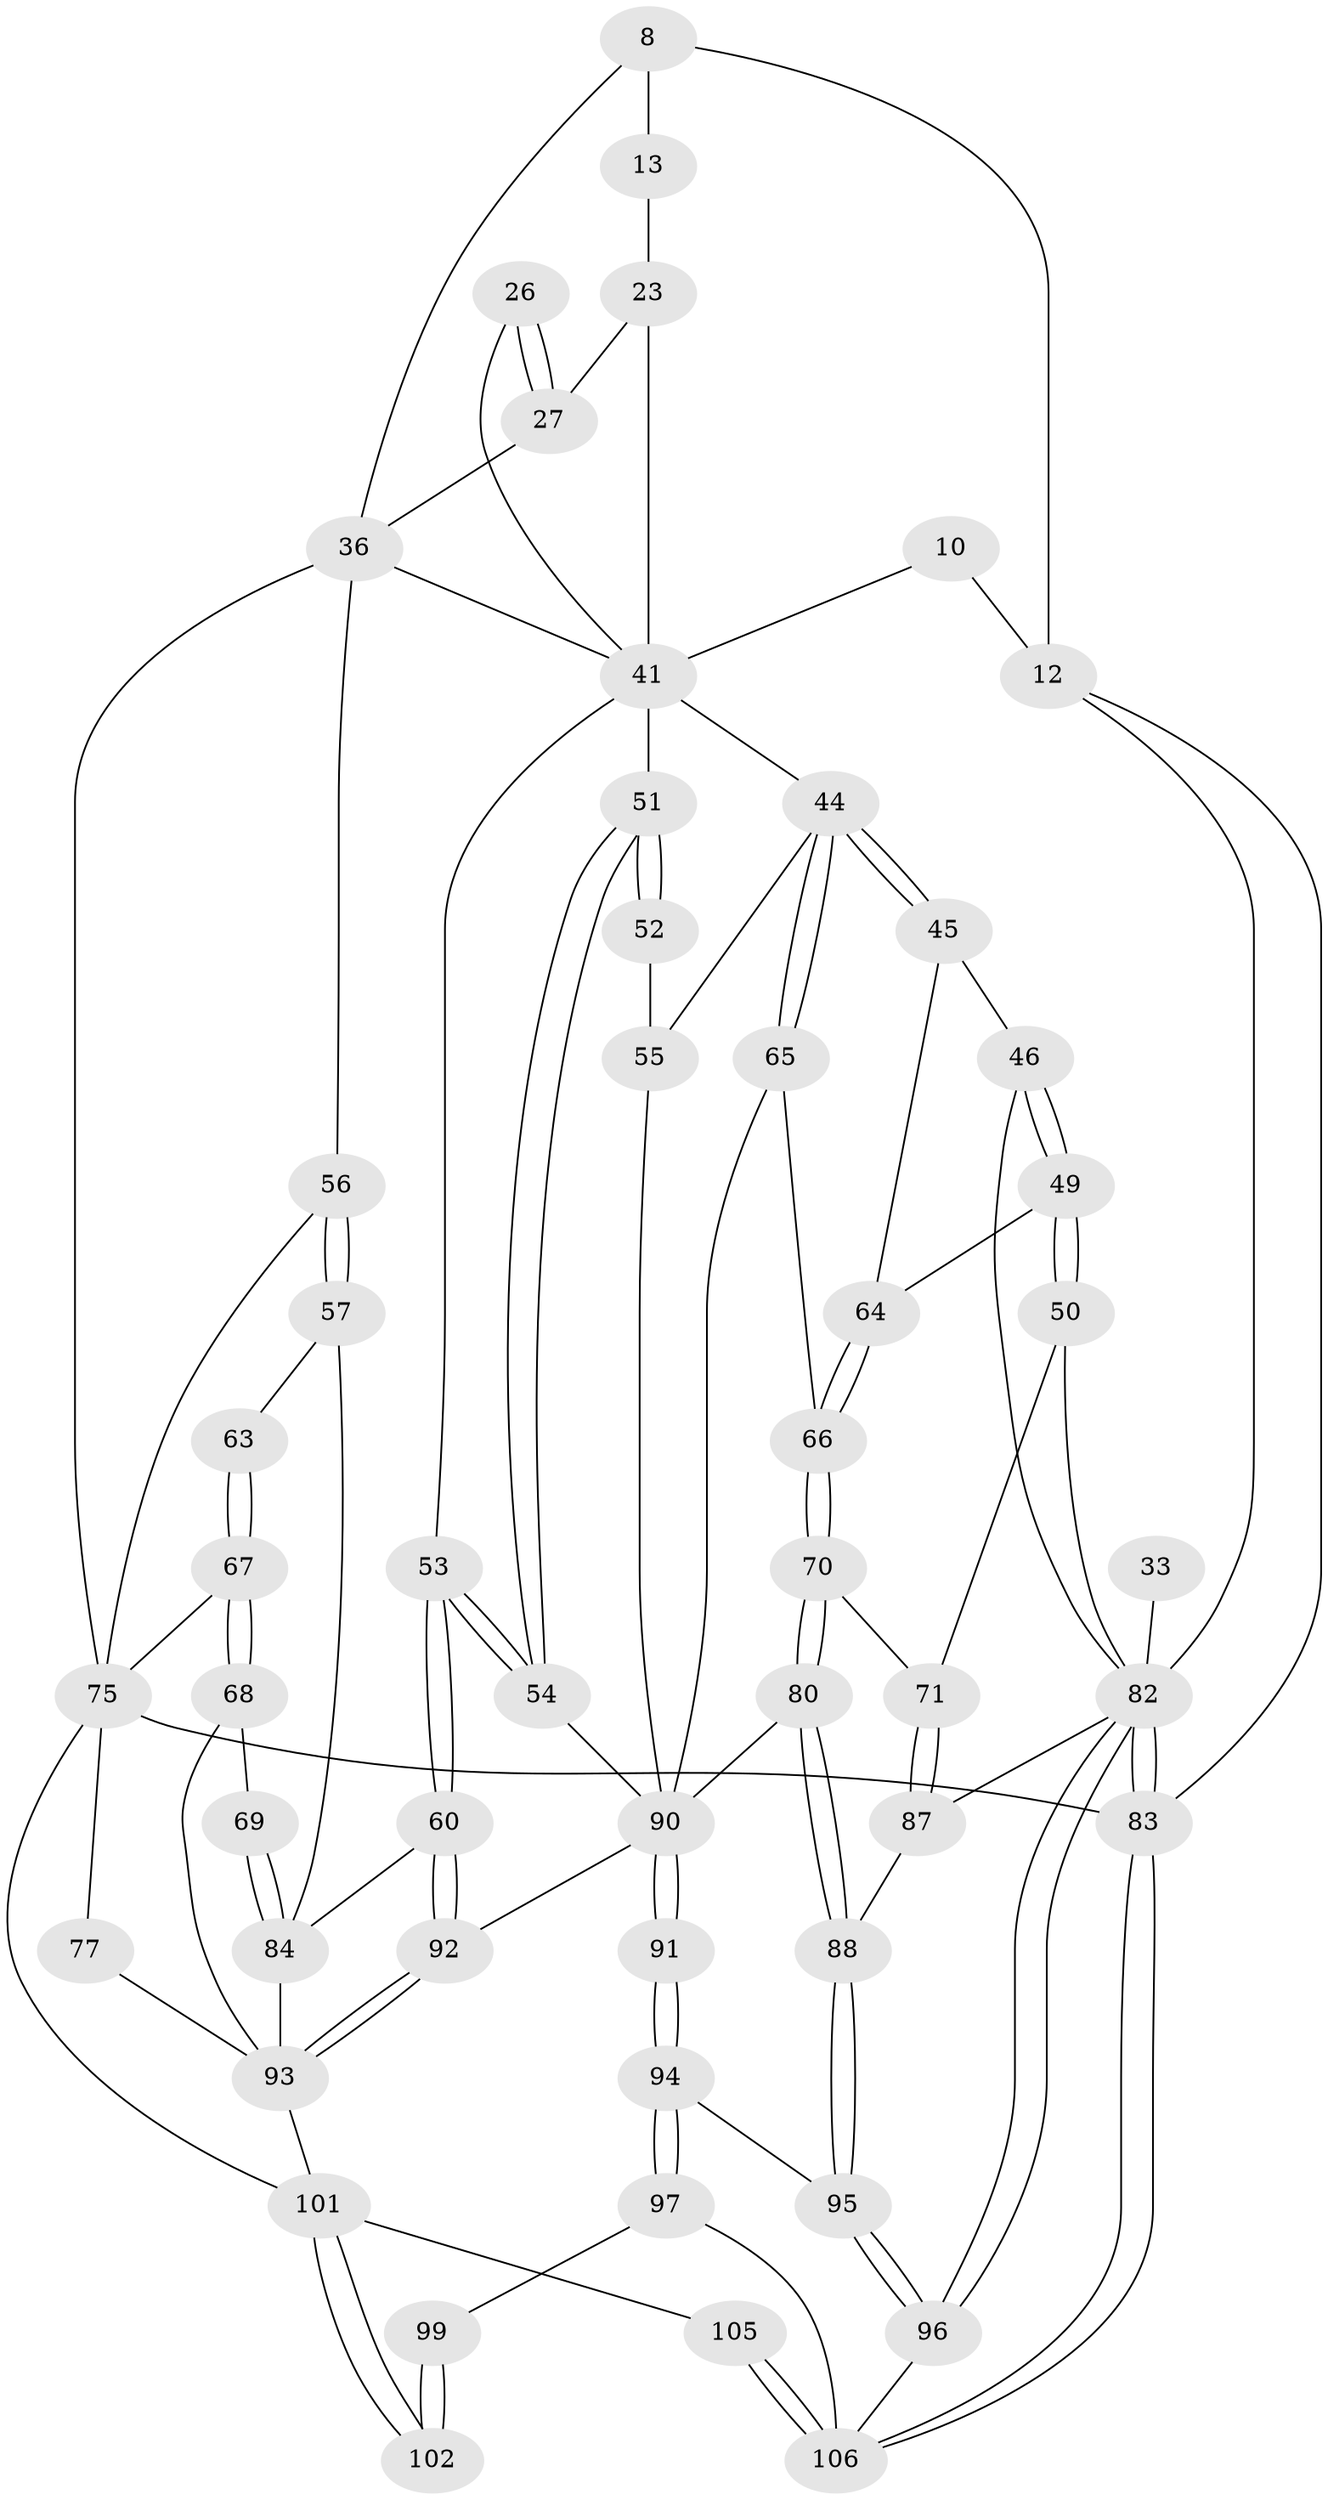 // original degree distribution, {3: 0.03773584905660377, 4: 0.20754716981132076, 5: 0.5283018867924528, 6: 0.22641509433962265}
// Generated by graph-tools (version 1.1) at 2025/00/03/09/25 05:00:29]
// undirected, 53 vertices, 116 edges
graph export_dot {
graph [start="1"]
  node [color=gray90,style=filled];
  8 [pos="+0.46528252707825546+0.11434948270829738",super="+2"];
  10 [pos="+0.30911286624910483+0.24904233215601046"];
  12 [pos="+0.13567657036464187+0.14772289616230638",super="+11+9"];
  13 [pos="+0.47624228686297726+0.11568279243646072"];
  23 [pos="+0.5323290009689658+0.25087183800055524",super="+17"];
  26 [pos="+0.6754221780351363+0.25994252038190313"];
  27 [pos="+0.6705705444287139+0.25411775462832487",super="+22"];
  33 [pos="+0+0.3569280517530477"];
  36 [pos="+0.8331530044908927+0.3416235164535024",super="+21+20+14"];
  41 [pos="+0.4590790024267327+0.4176102447111561",super="+25+24+38"];
  44 [pos="+0.39254030311930926+0.4751683313569159",super="+43"];
  45 [pos="+0.3661308812693627+0.4478583338702793"];
  46 [pos="+0.28161728041648404+0.32909908271037364"];
  49 [pos="+0.2283413467472491+0.4719839892159318"];
  50 [pos="+0.18833045245772112+0.5117682964331588"];
  51 [pos="+0.5754794401942102+0.5055036660169695",super="+42+40"];
  52 [pos="+0.5219392762213139+0.5087270459407586"];
  53 [pos="+0.7001711011086618+0.5530936184783996"];
  54 [pos="+0.6215455089476489+0.5384384515744235"];
  55 [pos="+0.5082449306051184+0.5117858154074099"];
  56 [pos="+0.8608016234625818+0.34441441771963555",super="+19"];
  57 [pos="+0.8851979702444748+0.4146771668290076"];
  60 [pos="+0.711694688280311+0.5791701688093731"];
  63 [pos="+0.906354812924748+0.44729260429351864"];
  64 [pos="+0.27715674604745816+0.49307453509917015"];
  65 [pos="+0.37978972010967943+0.5178032846953173"];
  66 [pos="+0.3061621005914956+0.5205989399083973"];
  67 [pos="+0.9451736526090802+0.5261436034694001",super="+62"];
  68 [pos="+0.9584120501547251+0.5618980169736028"];
  69 [pos="+0.9275543798959206+0.5804591499616106"];
  70 [pos="+0.2590621461320354+0.5809426040472234"];
  71 [pos="+0.220368654654504+0.5748864549020336"];
  75 [pos="+1+1",super="+4+61"];
  77 [pos="+1+0.6118709869973824",super="+76"];
  80 [pos="+0.3677433307353908+0.6465740788685691"];
  82 [pos="+0+0.8124691010205242",super="+81+32"];
  83 [pos="+0+1",super="+5"];
  84 [pos="+0.8142344772224333+0.6960862684719029",super="+59+58"];
  87 [pos="+0.1773919704691553+0.6676057703565148"];
  88 [pos="+0.2212667259561768+0.7220241406357607"];
  90 [pos="+0.48553530645931203+0.7550988157844513",super="+89+72+79"];
  91 [pos="+0.41604315430785593+0.6949453504214937"];
  92 [pos="+0.5229990309530544+0.7680448880712796"];
  93 [pos="+0.7287290413766876+0.9943373401595826",super="+86+85+78"];
  94 [pos="+0.22563344353043166+0.8329394831658706"];
  95 [pos="+0.2205886686666115+0.830415018407869"];
  96 [pos="+0.13359096554923258+0.857890606790815"];
  97 [pos="+0.2560163336764043+0.8572452307022601"];
  99 [pos="+0.4311666807594025+0.8072343813164504",super="+98"];
  101 [pos="+0.4724655599870041+1",super="+100"];
  102 [pos="+0.4169984489827377+0.9966010168605743"];
  105 [pos="+0.38265588819092594+1"];
  106 [pos="+0.16089318542592668+1",super="+104+103"];
  8 -- 13 [weight=2];
  8 -- 12;
  8 -- 36;
  10 -- 12 [weight=2];
  10 -- 41;
  12 -- 82;
  12 -- 83;
  13 -- 23;
  23 -- 27 [weight=2];
  23 -- 41;
  26 -- 27 [weight=2];
  26 -- 27;
  26 -- 41;
  27 -- 36 [weight=2];
  33 -- 82 [weight=3];
  36 -- 56 [weight=2];
  36 -- 75;
  36 -- 41;
  41 -- 51 [weight=3];
  41 -- 53;
  41 -- 44;
  44 -- 45;
  44 -- 45;
  44 -- 65;
  44 -- 65;
  44 -- 55;
  45 -- 46;
  45 -- 64;
  46 -- 49;
  46 -- 49;
  46 -- 82;
  49 -- 50;
  49 -- 50;
  49 -- 64;
  50 -- 71;
  50 -- 82;
  51 -- 52 [weight=2];
  51 -- 52;
  51 -- 54;
  51 -- 54;
  52 -- 55;
  53 -- 54;
  53 -- 54;
  53 -- 60;
  53 -- 60;
  54 -- 90;
  55 -- 90;
  56 -- 57;
  56 -- 57;
  56 -- 75;
  57 -- 63;
  57 -- 84;
  60 -- 92;
  60 -- 92;
  60 -- 84;
  63 -- 67 [weight=2];
  63 -- 67;
  64 -- 66;
  64 -- 66;
  65 -- 66;
  65 -- 90;
  66 -- 70;
  66 -- 70;
  67 -- 68;
  67 -- 68;
  67 -- 75;
  68 -- 69;
  68 -- 93;
  69 -- 84 [weight=2];
  69 -- 84;
  70 -- 71;
  70 -- 80;
  70 -- 80;
  71 -- 87;
  71 -- 87;
  75 -- 83 [weight=2];
  75 -- 77 [weight=2];
  75 -- 101;
  77 -- 93 [weight=2];
  80 -- 88;
  80 -- 88;
  80 -- 90;
  82 -- 83 [weight=2];
  82 -- 83;
  82 -- 96;
  82 -- 96;
  82 -- 87;
  83 -- 106;
  83 -- 106;
  84 -- 93;
  87 -- 88;
  88 -- 95;
  88 -- 95;
  90 -- 91 [weight=2];
  90 -- 91;
  90 -- 92;
  91 -- 94;
  91 -- 94;
  92 -- 93;
  92 -- 93;
  93 -- 101;
  94 -- 95;
  94 -- 97;
  94 -- 97;
  95 -- 96;
  95 -- 96;
  96 -- 106;
  97 -- 99;
  97 -- 106;
  99 -- 102 [weight=2];
  99 -- 102;
  101 -- 102;
  101 -- 102;
  101 -- 105;
  105 -- 106 [weight=2];
  105 -- 106;
}
